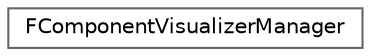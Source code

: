 digraph "Graphical Class Hierarchy"
{
 // INTERACTIVE_SVG=YES
 // LATEX_PDF_SIZE
  bgcolor="transparent";
  edge [fontname=Helvetica,fontsize=10,labelfontname=Helvetica,labelfontsize=10];
  node [fontname=Helvetica,fontsize=10,shape=box,height=0.2,width=0.4];
  rankdir="LR";
  Node0 [id="Node000000",label="FComponentVisualizerManager",height=0.2,width=0.4,color="grey40", fillcolor="white", style="filled",URL="$d3/d47/classFComponentVisualizerManager.html",tooltip="Class that managed active component visualizer and routes input to it."];
}
